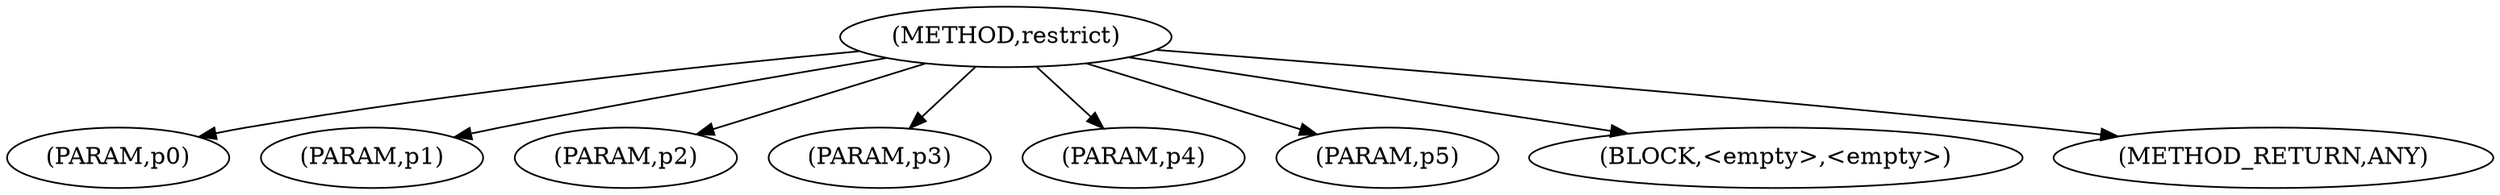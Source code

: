 digraph "restrict" {  
"1571" [label = <(METHOD,restrict)> ]
"1572" [label = <(PARAM,p0)> ]
"1573" [label = <(PARAM,p1)> ]
"1574" [label = <(PARAM,p2)> ]
"1575" [label = <(PARAM,p3)> ]
"1576" [label = <(PARAM,p4)> ]
"1577" [label = <(PARAM,p5)> ]
"1578" [label = <(BLOCK,&lt;empty&gt;,&lt;empty&gt;)> ]
"1579" [label = <(METHOD_RETURN,ANY)> ]
  "1571" -> "1572" 
  "1571" -> "1573" 
  "1571" -> "1578" 
  "1571" -> "1574" 
  "1571" -> "1579" 
  "1571" -> "1575" 
  "1571" -> "1576" 
  "1571" -> "1577" 
}
